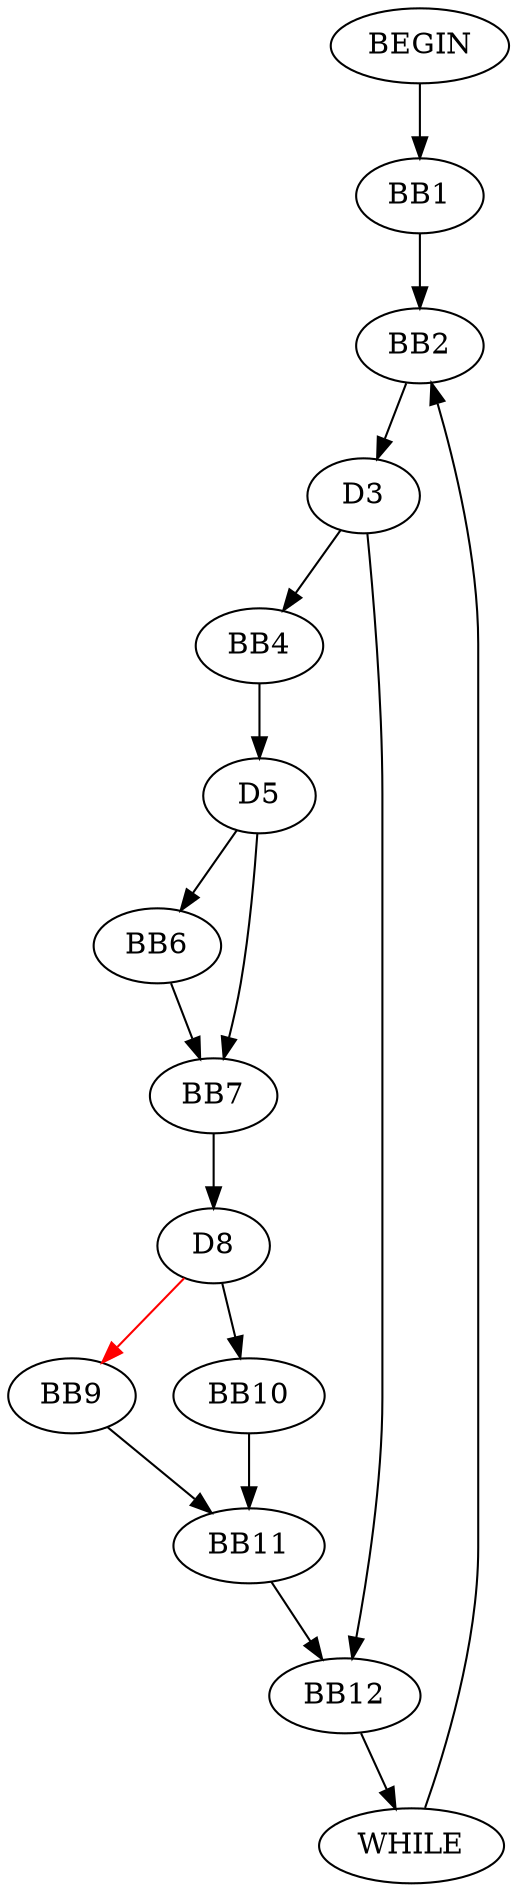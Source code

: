 digraph G {BEGIN->BB1;BB1->BB2;WHILE->BB2;BB2->D3;D3->BB4;BB4->D5;D5->BB6;BB6->BB7;D5->BB7;BB7->D8;D8->BB9[color=red, pendwidth=3.0];D8->BB10;BB9->BB11;BB10->BB11;BB11->BB12;D3->BB12;BB12->WHILE;}
